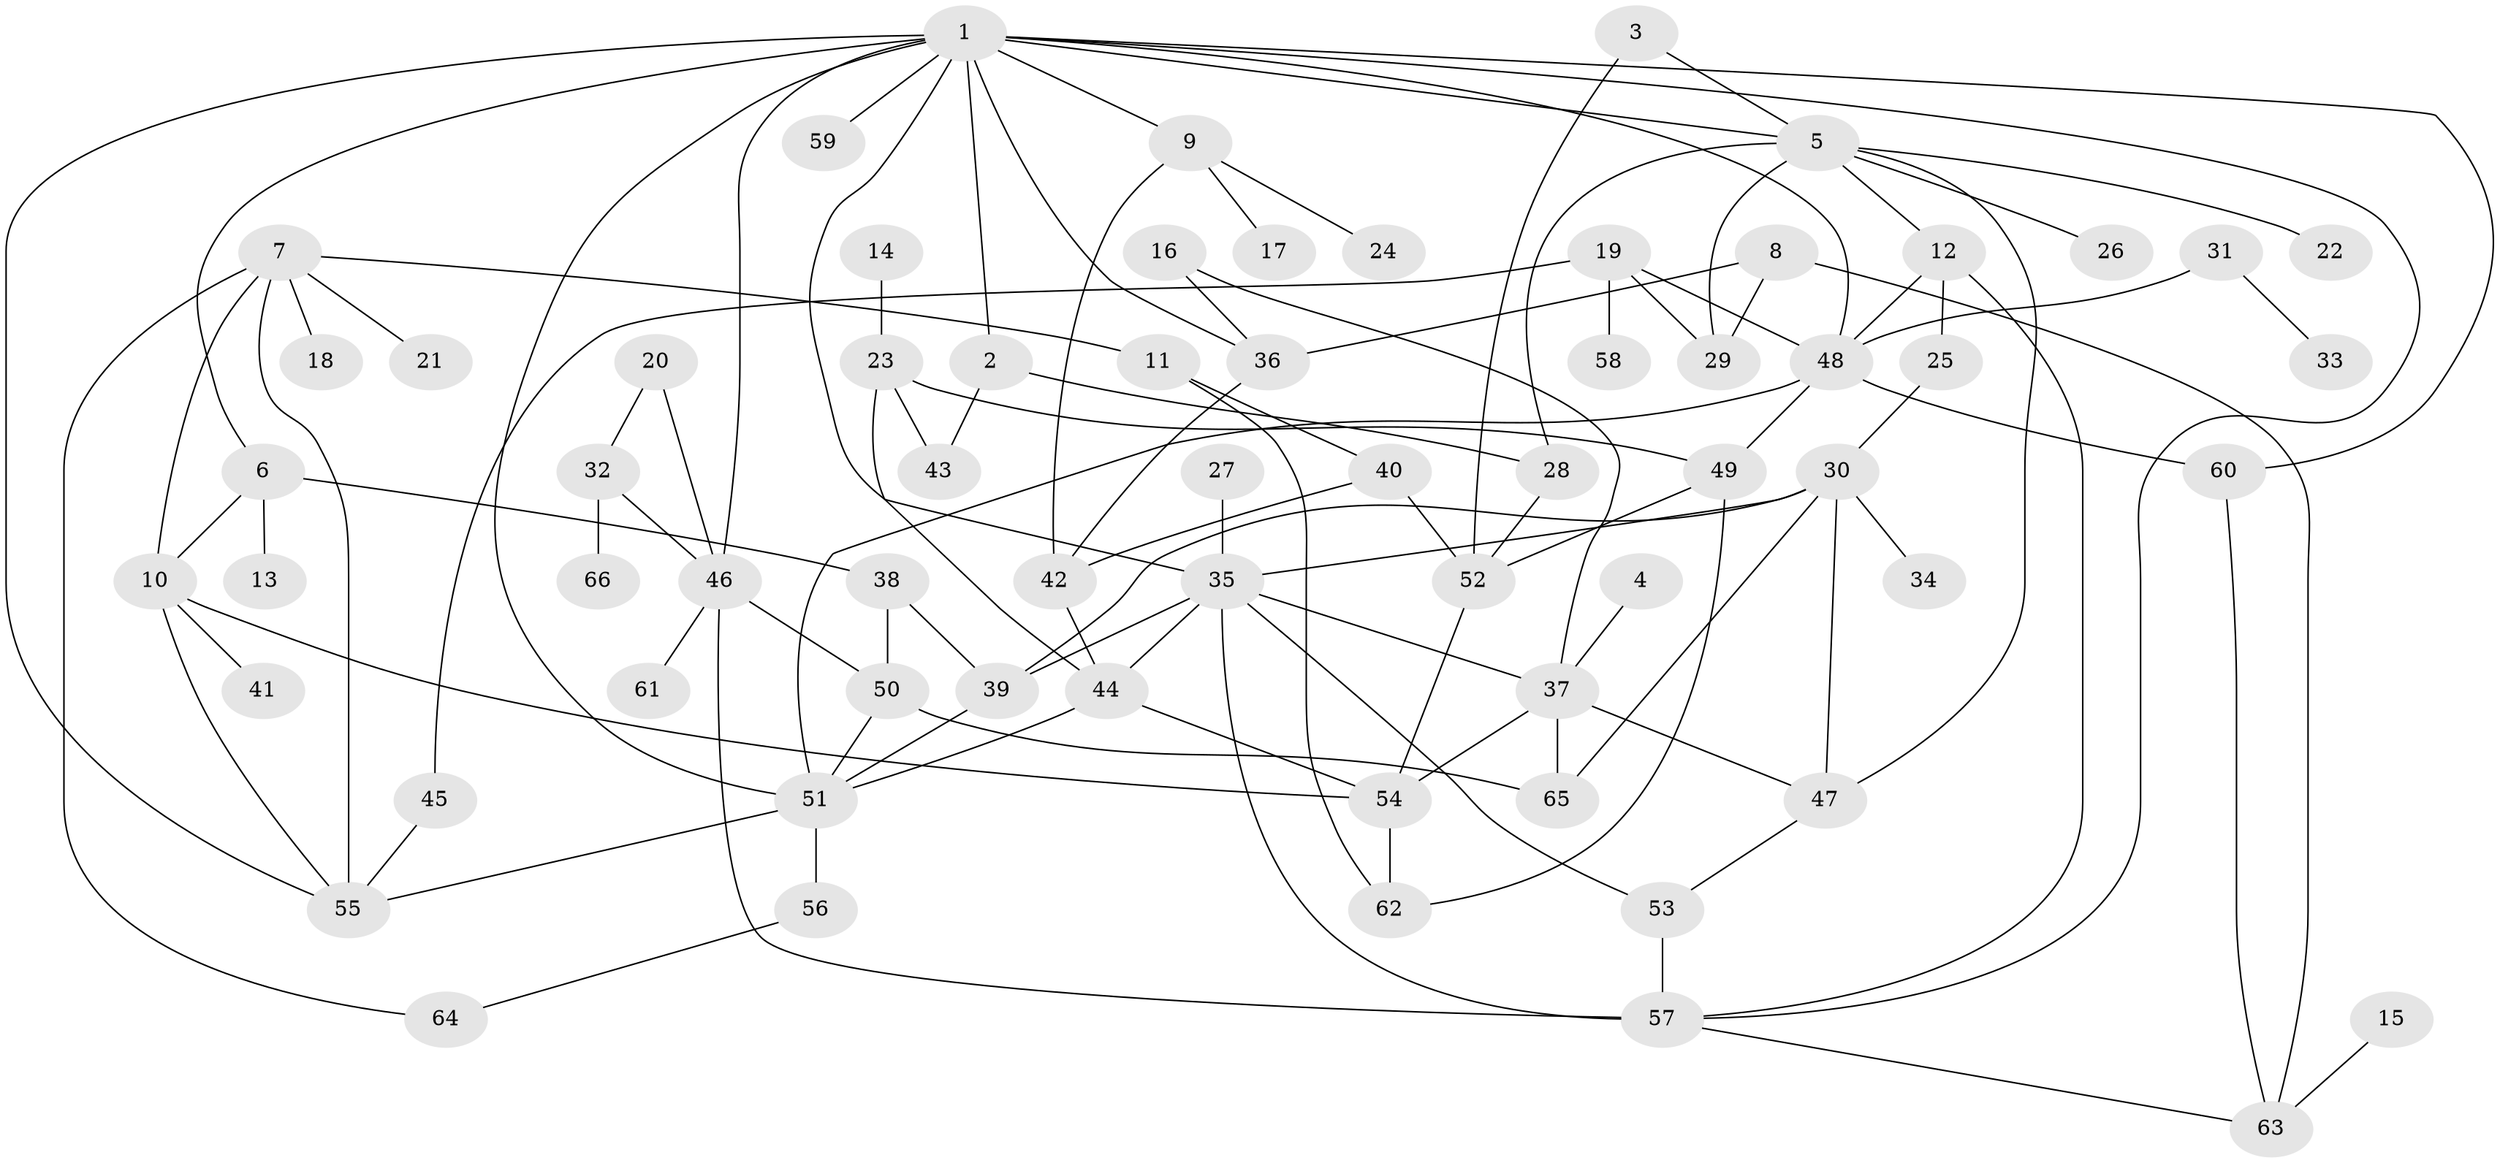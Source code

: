 // original degree distribution, {8: 0.007633587786259542, 6: 0.030534351145038167, 3: 0.183206106870229, 9: 0.007633587786259542, 4: 0.16793893129770993, 2: 0.33587786259541985, 7: 0.007633587786259542, 1: 0.22137404580152673, 5: 0.03816793893129771}
// Generated by graph-tools (version 1.1) at 2025/25/03/09/25 03:25:26]
// undirected, 66 vertices, 109 edges
graph export_dot {
graph [start="1"]
  node [color=gray90,style=filled];
  1;
  2;
  3;
  4;
  5;
  6;
  7;
  8;
  9;
  10;
  11;
  12;
  13;
  14;
  15;
  16;
  17;
  18;
  19;
  20;
  21;
  22;
  23;
  24;
  25;
  26;
  27;
  28;
  29;
  30;
  31;
  32;
  33;
  34;
  35;
  36;
  37;
  38;
  39;
  40;
  41;
  42;
  43;
  44;
  45;
  46;
  47;
  48;
  49;
  50;
  51;
  52;
  53;
  54;
  55;
  56;
  57;
  58;
  59;
  60;
  61;
  62;
  63;
  64;
  65;
  66;
  1 -- 2 [weight=1.0];
  1 -- 5 [weight=1.0];
  1 -- 6 [weight=1.0];
  1 -- 9 [weight=1.0];
  1 -- 35 [weight=1.0];
  1 -- 36 [weight=1.0];
  1 -- 46 [weight=1.0];
  1 -- 48 [weight=1.0];
  1 -- 51 [weight=1.0];
  1 -- 55 [weight=1.0];
  1 -- 57 [weight=1.0];
  1 -- 59 [weight=1.0];
  1 -- 60 [weight=1.0];
  2 -- 28 [weight=1.0];
  2 -- 43 [weight=1.0];
  3 -- 5 [weight=1.0];
  3 -- 52 [weight=1.0];
  4 -- 37 [weight=1.0];
  5 -- 12 [weight=1.0];
  5 -- 22 [weight=1.0];
  5 -- 26 [weight=1.0];
  5 -- 28 [weight=1.0];
  5 -- 29 [weight=1.0];
  5 -- 47 [weight=1.0];
  6 -- 10 [weight=1.0];
  6 -- 13 [weight=1.0];
  6 -- 38 [weight=1.0];
  7 -- 10 [weight=1.0];
  7 -- 11 [weight=1.0];
  7 -- 18 [weight=1.0];
  7 -- 21 [weight=1.0];
  7 -- 55 [weight=1.0];
  7 -- 64 [weight=1.0];
  8 -- 29 [weight=1.0];
  8 -- 36 [weight=1.0];
  8 -- 63 [weight=1.0];
  9 -- 17 [weight=1.0];
  9 -- 24 [weight=1.0];
  9 -- 42 [weight=1.0];
  10 -- 41 [weight=1.0];
  10 -- 54 [weight=1.0];
  10 -- 55 [weight=1.0];
  11 -- 40 [weight=1.0];
  11 -- 62 [weight=1.0];
  12 -- 25 [weight=1.0];
  12 -- 48 [weight=1.0];
  12 -- 57 [weight=1.0];
  14 -- 23 [weight=1.0];
  15 -- 63 [weight=1.0];
  16 -- 36 [weight=1.0];
  16 -- 37 [weight=1.0];
  19 -- 29 [weight=1.0];
  19 -- 45 [weight=1.0];
  19 -- 48 [weight=1.0];
  19 -- 58 [weight=1.0];
  20 -- 32 [weight=1.0];
  20 -- 46 [weight=1.0];
  23 -- 43 [weight=1.0];
  23 -- 44 [weight=1.0];
  23 -- 49 [weight=1.0];
  25 -- 30 [weight=1.0];
  27 -- 35 [weight=1.0];
  28 -- 52 [weight=1.0];
  30 -- 34 [weight=1.0];
  30 -- 35 [weight=1.0];
  30 -- 39 [weight=1.0];
  30 -- 47 [weight=1.0];
  30 -- 65 [weight=1.0];
  31 -- 33 [weight=1.0];
  31 -- 48 [weight=1.0];
  32 -- 46 [weight=1.0];
  32 -- 66 [weight=1.0];
  35 -- 37 [weight=1.0];
  35 -- 39 [weight=1.0];
  35 -- 44 [weight=1.0];
  35 -- 53 [weight=1.0];
  35 -- 57 [weight=1.0];
  36 -- 42 [weight=1.0];
  37 -- 47 [weight=1.0];
  37 -- 54 [weight=1.0];
  37 -- 65 [weight=1.0];
  38 -- 39 [weight=1.0];
  38 -- 50 [weight=1.0];
  39 -- 51 [weight=1.0];
  40 -- 42 [weight=1.0];
  40 -- 52 [weight=1.0];
  42 -- 44 [weight=1.0];
  44 -- 51 [weight=1.0];
  44 -- 54 [weight=1.0];
  45 -- 55 [weight=1.0];
  46 -- 50 [weight=1.0];
  46 -- 57 [weight=2.0];
  46 -- 61 [weight=1.0];
  47 -- 53 [weight=1.0];
  48 -- 49 [weight=1.0];
  48 -- 51 [weight=1.0];
  48 -- 60 [weight=1.0];
  49 -- 52 [weight=1.0];
  49 -- 62 [weight=1.0];
  50 -- 51 [weight=1.0];
  50 -- 65 [weight=1.0];
  51 -- 55 [weight=1.0];
  51 -- 56 [weight=1.0];
  52 -- 54 [weight=1.0];
  53 -- 57 [weight=1.0];
  54 -- 62 [weight=1.0];
  56 -- 64 [weight=1.0];
  57 -- 63 [weight=1.0];
  60 -- 63 [weight=1.0];
}

